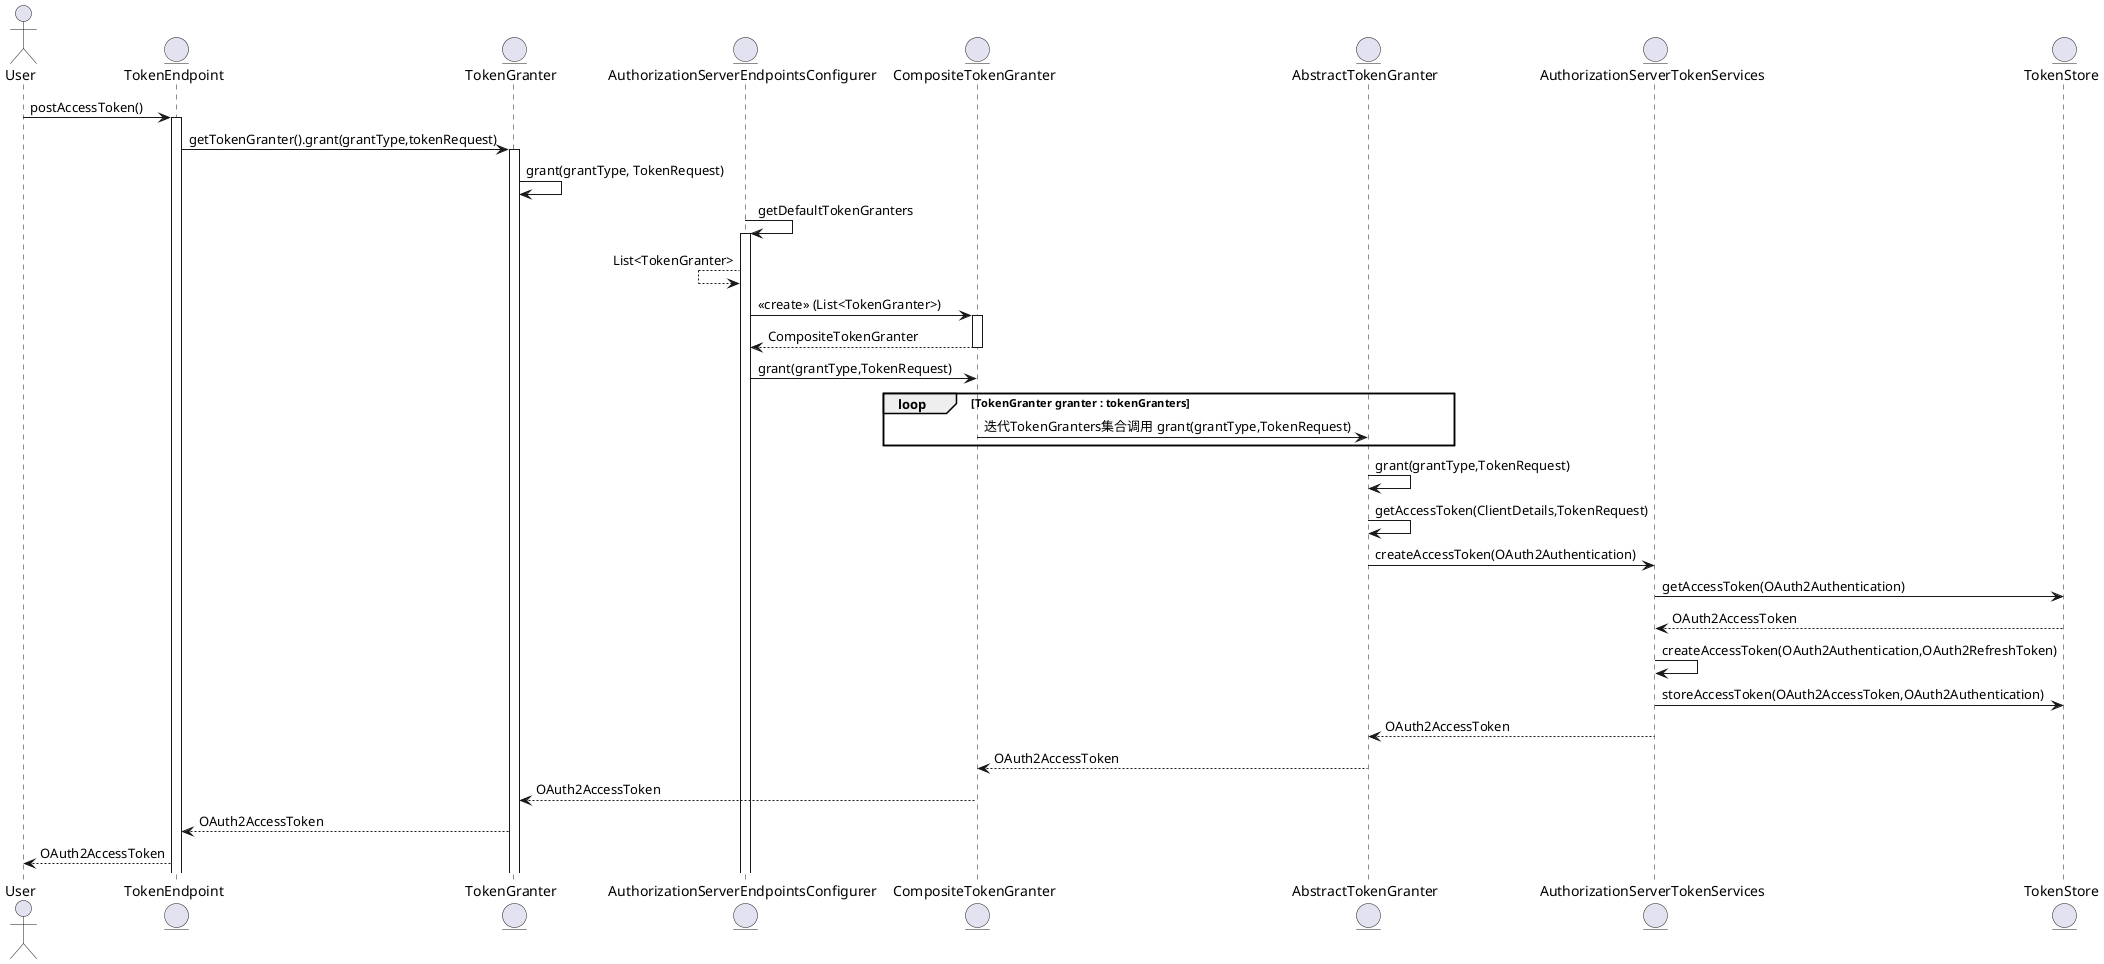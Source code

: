 @startuml
actor User
entity TokenEndpoint
'entity AbstractEndpoint
entity TokenGranter
entity AuthorizationServerEndpointsConfigurer
entity CompositeTokenGranter
entity AbstractTokenGranter
entity AuthorizationServerTokenServices
entity TokenStore

'/oauth/token,post
User-> TokenEndpoint: postAccessToken()
activate TokenEndpoint

'TokenRequest tokenRequest = getOAuth2RequestFactory().createTokenRequest(parameters, authenticatedClient)
'OAuth2AccessToken token = getTokenGranter().grant(tokenRequest.getGrantType(), tokenRequest)
TokenEndpoint->TokenGranter: getTokenGranter().grant(grantType,tokenRequest)
activate TokenGranter

TokenGranter-> TokenGranter:grant(grantType, TokenRequest)
'AuthorizationServerEndpointsConfigurer：
'@Override
'				public OAuth2AccessToken grant(String grantType, TokenRequest tokenRequest) {
'					if (delegate == null) {
'						delegate = new CompositeTokenGranter(getDefaultTokenGranters());
'					}
'					return delegate.grant(grantType, tokenRequest);
'				}

'grant(grantType, TokenRequest)
AuthorizationServerEndpointsConfigurer-> AuthorizationServerEndpointsConfigurer:getDefaultTokenGranters
activate AuthorizationServerEndpointsConfigurer

AuthorizationServerEndpointsConfigurer<--AuthorizationServerEndpointsConfigurer:List<TokenGranter>

AuthorizationServerEndpointsConfigurer-> CompositeTokenGranter: <<create>> (List<TokenGranter>)
activate CompositeTokenGranter

AuthorizationServerEndpointsConfigurer<-- CompositeTokenGranter:CompositeTokenGranter
deactivate CompositeTokenGranter

AuthorizationServerEndpointsConfigurer->CompositeTokenGranter:grant(grantType,TokenRequest)

'迭代 TokenGranters 集合调用 grant(grantType,TokenRequest)
loop TokenGranter granter : tokenGranters
CompositeTokenGranter->AbstractTokenGranter: 迭代TokenGranters集合调用 grant(grantType,TokenRequest)
end

AbstractTokenGranter->AbstractTokenGranter:grant(grantType,TokenRequest)

AbstractTokenGranter->AbstractTokenGranter:getAccessToken(ClientDetails,TokenRequest)

AbstractTokenGranter->AuthorizationServerTokenServices:createAccessToken(OAuth2Authentication)

AuthorizationServerTokenServices->TokenStore:getAccessToken(OAuth2Authentication)

AuthorizationServerTokenServices<--TokenStore:OAuth2AccessToken

AuthorizationServerTokenServices->AuthorizationServerTokenServices:createAccessToken(OAuth2Authentication,OAuth2RefreshToken)

'tokenStore.storeAccessToken(accessToken, authentication);
AuthorizationServerTokenServices->TokenStore:storeAccessToken(OAuth2AccessToken,OAuth2Authentication)

'AbstractTokenGranter：tokenServices.createAccessToken(getOAuth2Authentication(client, tokenRequest));
AbstractTokenGranter<--AuthorizationServerTokenServices:OAuth2AccessToken

CompositeTokenGranter<--AbstractTokenGranter:OAuth2AccessToken
TokenGranter<--CompositeTokenGranter:OAuth2AccessToken
TokenEndpoint<--TokenGranter:OAuth2AccessToken
User<--TokenEndpoint:OAuth2AccessToken

@enduml